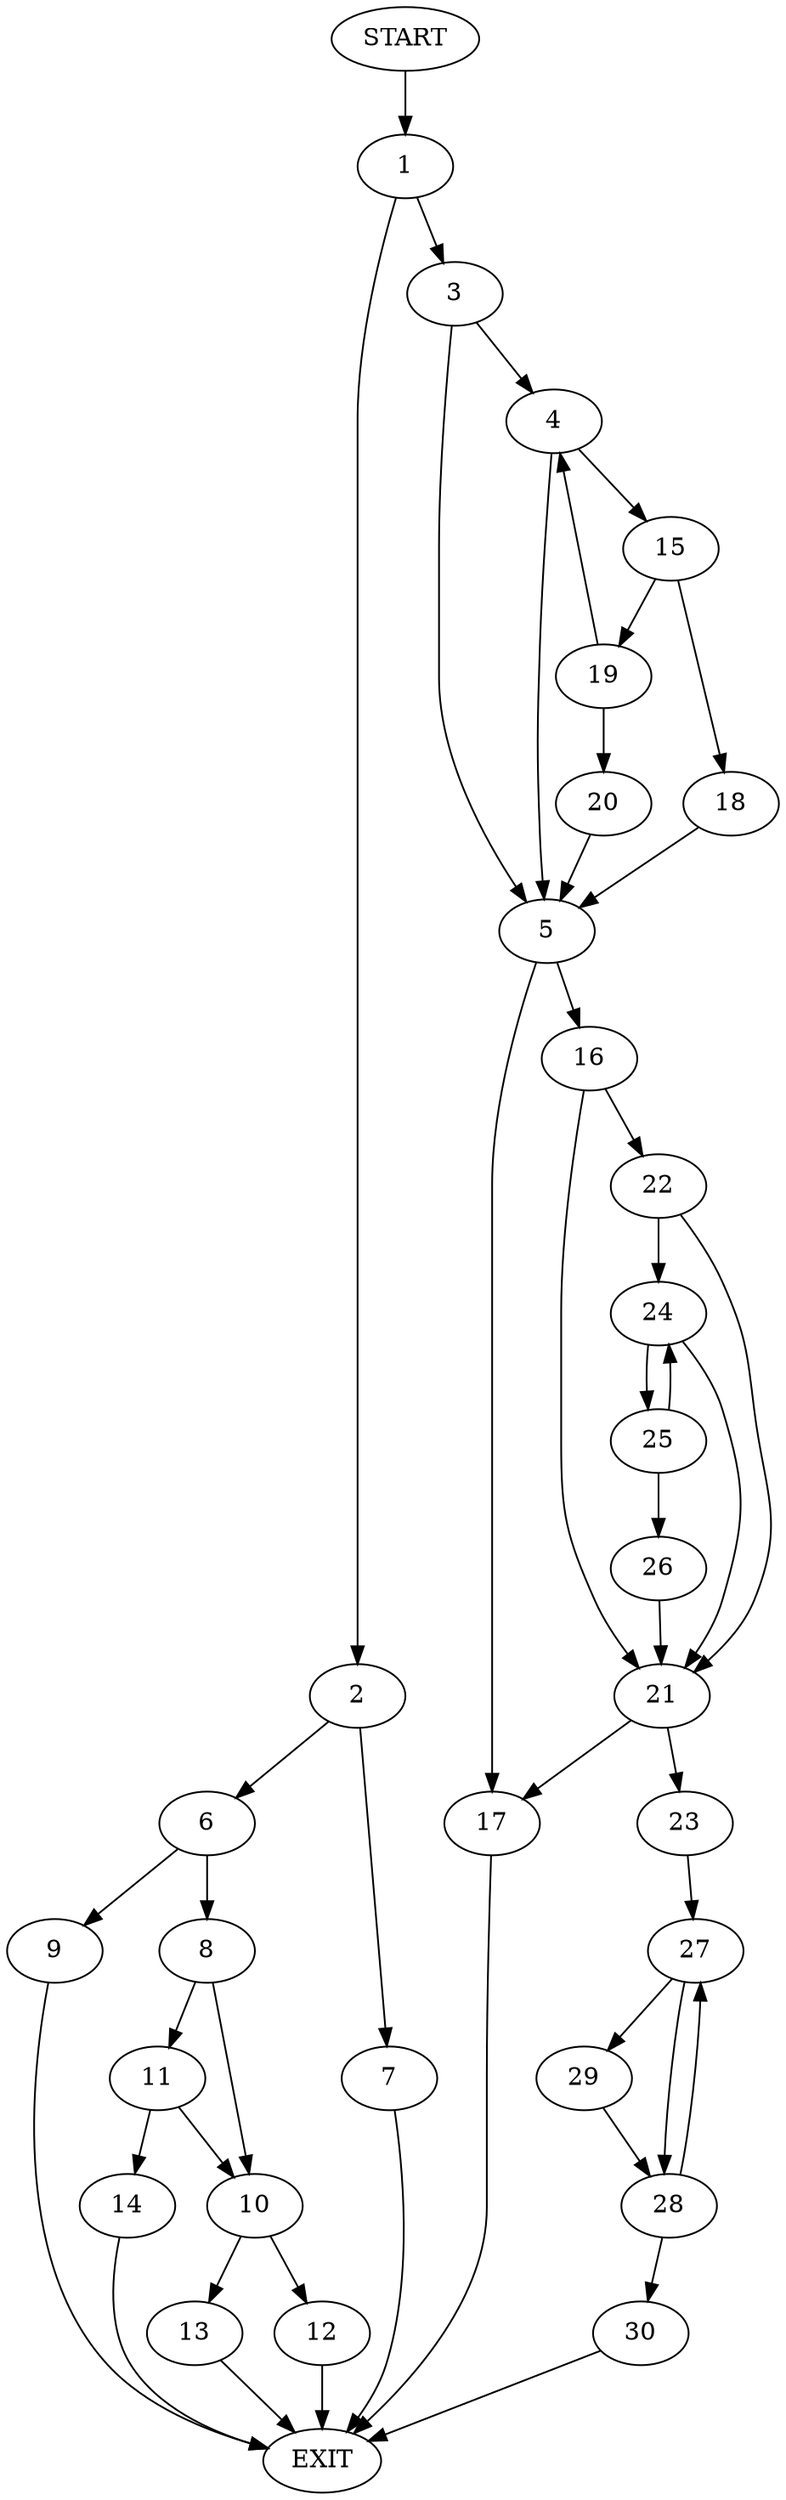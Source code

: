 digraph {
0 [label="START"]
31 [label="EXIT"]
0 -> 1
1 -> 2
1 -> 3
3 -> 4
3 -> 5
2 -> 6
2 -> 7
6 -> 8
6 -> 9
7 -> 31
9 -> 31
8 -> 10
8 -> 11
10 -> 12
10 -> 13
11 -> 14
11 -> 10
14 -> 31
12 -> 31
13 -> 31
4 -> 15
4 -> 5
5 -> 16
5 -> 17
15 -> 18
15 -> 19
18 -> 5
19 -> 4
19 -> 20
20 -> 5
16 -> 21
16 -> 22
17 -> 31
21 -> 23
21 -> 17
22 -> 21
22 -> 24
24 -> 25
24 -> 21
25 -> 26
25 -> 24
26 -> 21
23 -> 27
27 -> 28
27 -> 29
29 -> 28
28 -> 30
28 -> 27
30 -> 31
}
